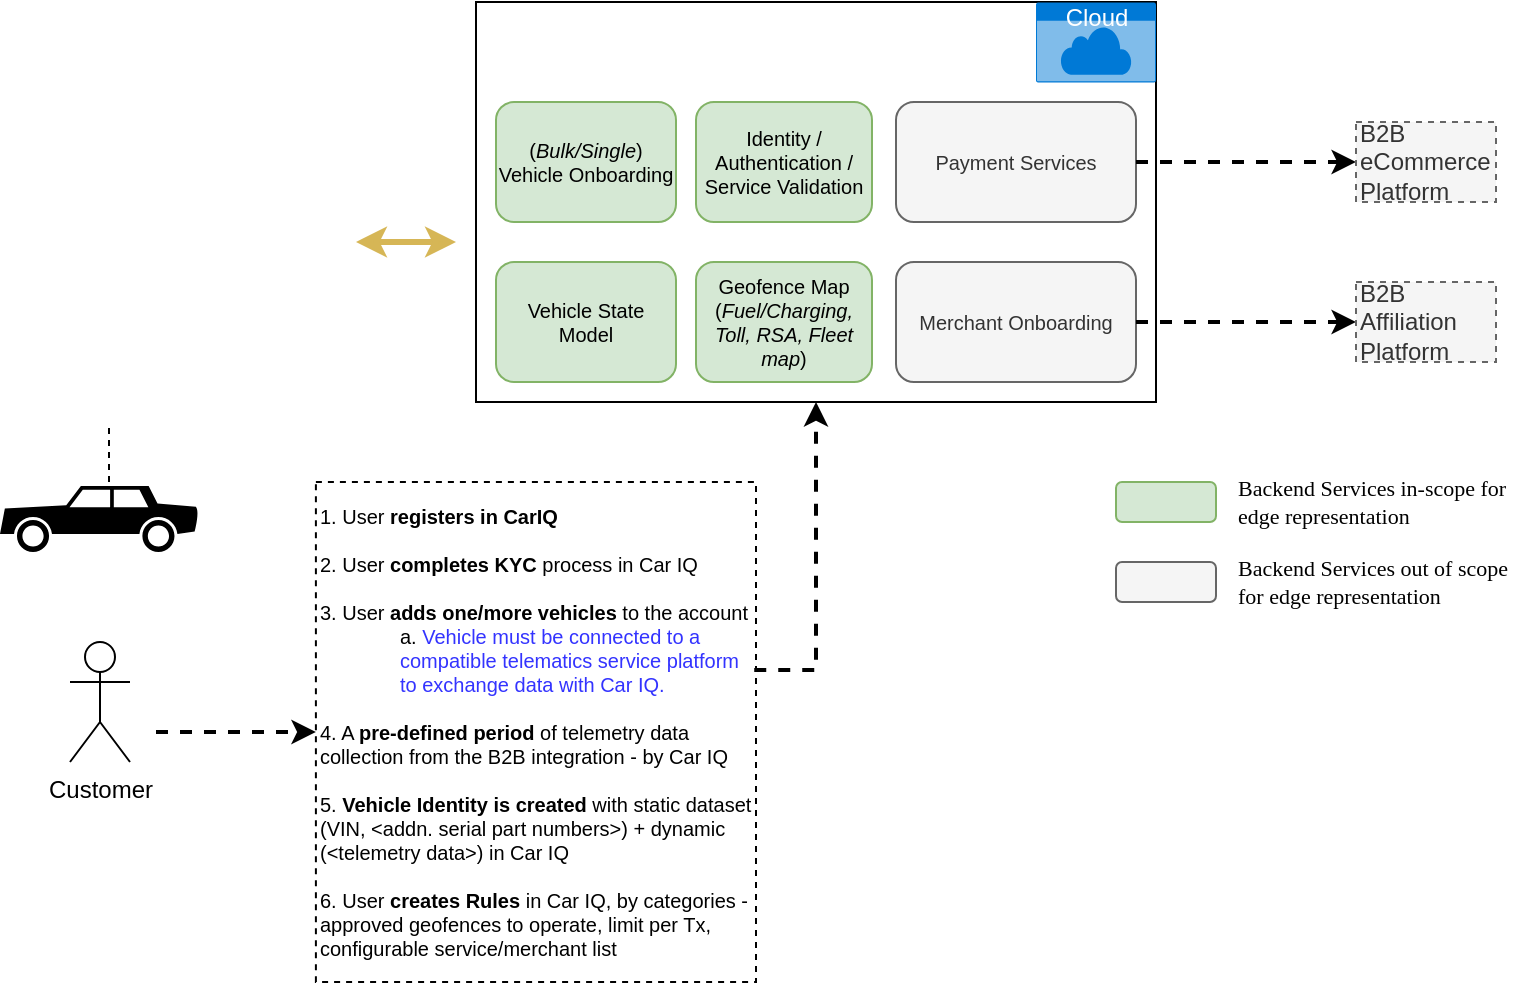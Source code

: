<mxfile version="15.9.4" type="github" pages="2">
  <diagram id="xZUEEhlqR2YgX-Inar-z" name="Page-1">
    <mxGraphModel dx="1038" dy="556" grid="1" gridSize="10" guides="1" tooltips="1" connect="1" arrows="1" fold="1" page="1" pageScale="1" pageWidth="850" pageHeight="1100" math="0" shadow="0">
      <root>
        <mxCell id="0" />
        <mxCell id="1" parent="0" />
        <mxCell id="-1aNArAHK49JRfU5nT5b-3" value="" style="shape=image;html=1;verticalAlign=top;verticalLabelPosition=bottom;labelBackgroundColor=#ffffff;imageAspect=0;aspect=fixed;image=https://cdn4.iconfinder.com/data/icons/music-ui-solid-24px/24/radio_signal_antenna_broadcast-2-128.png" parent="1" vertex="1">
          <mxGeometry x="117" y="260" width="40" height="40" as="geometry" />
        </mxCell>
        <mxCell id="-1aNArAHK49JRfU5nT5b-7" value="" style="endArrow=none;dashed=1;html=1;rounded=0;" parent="1" edge="1">
          <mxGeometry width="50" height="50" relative="1" as="geometry">
            <mxPoint x="136.5" y="320" as="sourcePoint" />
            <mxPoint x="136.5" y="290" as="targetPoint" />
          </mxGeometry>
        </mxCell>
        <mxCell id="-1aNArAHK49JRfU5nT5b-8" value="Customer" style="shape=umlActor;verticalLabelPosition=bottom;verticalAlign=top;html=1;outlineConnect=0;" parent="1" vertex="1">
          <mxGeometry x="117" y="400" width="30" height="60" as="geometry" />
        </mxCell>
        <mxCell id="-1aNArAHK49JRfU5nT5b-9" value="" style="shape=image;html=1;verticalAlign=top;verticalLabelPosition=bottom;labelBackgroundColor=#ffffff;imageAspect=0;aspect=fixed;image=https://cdn2.iconfinder.com/data/icons/mobile-smart-phone/64/mobile_cell_tower_connection_3g_4g_5g-128.png" parent="1" vertex="1">
          <mxGeometry x="190" y="170" width="70" height="70" as="geometry" />
        </mxCell>
        <mxCell id="-1aNArAHK49JRfU5nT5b-10" value="" style="shape=image;html=1;verticalAlign=top;verticalLabelPosition=bottom;labelBackgroundColor=#ffffff;imageAspect=0;aspect=fixed;image=https://cdn3.iconfinder.com/data/icons/tiny-weather-1/512/flash-128.png;rotation=-150;" parent="1" vertex="1">
          <mxGeometry x="150" y="222" width="68" height="68" as="geometry" />
        </mxCell>
        <mxCell id="-1aNArAHK49JRfU5nT5b-14" value="" style="rounded=0;whiteSpace=wrap;html=1;" parent="1" vertex="1">
          <mxGeometry x="320" y="80" width="340" height="200" as="geometry" />
        </mxCell>
        <mxCell id="-1aNArAHK49JRfU5nT5b-17" value="" style="shape=image;verticalLabelPosition=bottom;labelBackgroundColor=#ffffff;verticalAlign=top;aspect=fixed;imageAspect=0;image=https://www.gocariq.com/wp-content/uploads/2021/10/cropped-CarIQ-Logo-RGBR.png;" parent="1" vertex="1">
          <mxGeometry x="330" y="90" width="70" height="22.48" as="geometry" />
        </mxCell>
        <mxCell id="-1aNArAHK49JRfU5nT5b-19" value="" style="endArrow=classic;startArrow=classic;html=1;rounded=0;fontSize=10;fillColor=#fff2cc;strokeColor=#d6b656;strokeWidth=3;" parent="1" edge="1">
          <mxGeometry width="50" height="50" relative="1" as="geometry">
            <mxPoint x="260" y="200" as="sourcePoint" />
            <mxPoint x="310" y="200" as="targetPoint" />
          </mxGeometry>
        </mxCell>
        <mxCell id="-1aNArAHK49JRfU5nT5b-20" value="&lt;div&gt;Identity /&lt;/div&gt;&lt;div&gt;Authentication /&lt;/div&gt;&lt;div&gt;Service Validation&lt;/div&gt;" style="rounded=1;whiteSpace=wrap;html=1;fontSize=10;fillColor=#d5e8d4;strokeColor=#82b366;" parent="1" vertex="1">
          <mxGeometry x="430" y="130" width="88" height="60" as="geometry" />
        </mxCell>
        <mxCell id="-1aNArAHK49JRfU5nT5b-21" value="&lt;div&gt;Geofence Map (&lt;i&gt;Fuel/Charging, Toll, RSA, Fleet map&lt;/i&gt;)&lt;/div&gt;" style="rounded=1;whiteSpace=wrap;html=1;fontSize=10;fillColor=#d5e8d4;strokeColor=#82b366;" parent="1" vertex="1">
          <mxGeometry x="430" y="210" width="88" height="60" as="geometry" />
        </mxCell>
        <mxCell id="-1aNArAHK49JRfU5nT5b-22" value="&lt;div&gt;Payment Services&lt;/div&gt;" style="rounded=1;whiteSpace=wrap;html=1;fontSize=10;fillColor=#f5f5f5;strokeColor=#666666;fontColor=#333333;" parent="1" vertex="1">
          <mxGeometry x="530" y="130" width="120" height="60" as="geometry" />
        </mxCell>
        <mxCell id="-1aNArAHK49JRfU5nT5b-23" value="&lt;div&gt;Merchant Onboarding&lt;/div&gt;" style="rounded=1;whiteSpace=wrap;html=1;fontSize=10;fillColor=#f5f5f5;strokeColor=#666666;fontColor=#333333;" parent="1" vertex="1">
          <mxGeometry x="530" y="210" width="120" height="60" as="geometry" />
        </mxCell>
        <mxCell id="-1aNArAHK49JRfU5nT5b-24" value="&lt;div&gt;(&lt;i&gt;Bulk/Single&lt;/i&gt;) Vehicle Onboarding&lt;/div&gt;" style="rounded=1;whiteSpace=wrap;html=1;fontSize=10;fillColor=#d5e8d4;strokeColor=#82b366;" parent="1" vertex="1">
          <mxGeometry x="330" y="130" width="90" height="60" as="geometry" />
        </mxCell>
        <mxCell id="-1aNArAHK49JRfU5nT5b-27" value="Cloud" style="html=1;strokeColor=none;fillColor=#0079D6;labelPosition=center;verticalLabelPosition=middle;verticalAlign=top;align=center;fontSize=12;outlineConnect=0;spacingTop=-6;fontColor=#FFFFFF;sketch=0;shape=mxgraph.sitemap.cloud;" parent="1" vertex="1">
          <mxGeometry x="600" y="80.24" width="60" height="40" as="geometry" />
        </mxCell>
        <mxCell id="-1aNArAHK49JRfU5nT5b-28" value="1. User &lt;b&gt;registers in CarIQ&lt;/b&gt;&lt;br&gt;&lt;br&gt;2. User &lt;b&gt;completes KYC &lt;/b&gt;process in Car IQ&lt;br&gt;&lt;br&gt;3. User &lt;b&gt;adds one/more vehicles&lt;/b&gt; to the account&lt;br&gt;&lt;blockquote style=&quot;margin: 0 0 0 40px ; border: none ; padding: 0px&quot;&gt;a. &lt;font color=&quot;#3333ff&quot;&gt;Vehicle must be connected to a compatible telematics service platform to exchange data with Car IQ.&lt;/font&gt;&lt;/blockquote&gt;&lt;br&gt;4. A &lt;b&gt;pre-defined period&lt;/b&gt; of telemetry data collection from the B2B integration - by Car IQ&lt;br&gt;&lt;br&gt;5. &lt;b&gt;Vehicle Identity is created&lt;/b&gt; with static dataset (VIN, &amp;lt;addn. serial part numbers&amp;gt;) + dynamic (&amp;lt;telemetry data&amp;gt;) in Car IQ&lt;br&gt;&lt;br&gt;6. User &lt;b&gt;creates Rules&lt;/b&gt; in Car IQ, by categories - approved geofences to operate, limit per Tx, configurable service/merchant list" style="text;html=1;strokeColor=default;fillColor=none;align=left;verticalAlign=middle;whiteSpace=wrap;rounded=0;fontSize=10;dashed=1;" parent="1" vertex="1">
          <mxGeometry x="239.95" y="320" width="220.05" height="250" as="geometry" />
        </mxCell>
        <mxCell id="-1aNArAHK49JRfU5nT5b-29" value="" style="edgeStyle=segmentEdgeStyle;endArrow=classic;html=1;rounded=0;fontSize=10;strokeWidth=2;entryX=0.5;entryY=1;entryDx=0;entryDy=0;exitX=0.996;exitY=0.376;exitDx=0;exitDy=0;exitPerimeter=0;dashed=1;" parent="1" source="-1aNArAHK49JRfU5nT5b-28" target="-1aNArAHK49JRfU5nT5b-14" edge="1">
          <mxGeometry width="50" height="50" relative="1" as="geometry">
            <mxPoint x="460" y="400" as="sourcePoint" />
            <mxPoint x="510" y="350" as="targetPoint" />
          </mxGeometry>
        </mxCell>
        <mxCell id="-1aNArAHK49JRfU5nT5b-31" value="" style="endArrow=classic;html=1;rounded=0;fontSize=10;fontColor=#FFB366;strokeWidth=2;entryX=0;entryY=0.5;entryDx=0;entryDy=0;dashed=1;" parent="1" target="-1aNArAHK49JRfU5nT5b-28" edge="1">
          <mxGeometry width="50" height="50" relative="1" as="geometry">
            <mxPoint x="160" y="445" as="sourcePoint" />
            <mxPoint x="210" y="410" as="targetPoint" />
          </mxGeometry>
        </mxCell>
        <mxCell id="-1aNArAHK49JRfU5nT5b-33" value="&lt;div&gt;Vehicle State Model&lt;/div&gt;" style="rounded=1;whiteSpace=wrap;html=1;fontSize=10;fillColor=#d5e8d4;strokeColor=#82b366;" parent="1" vertex="1">
          <mxGeometry x="330" y="210" width="90" height="60" as="geometry" />
        </mxCell>
        <mxCell id="-1aNArAHK49JRfU5nT5b-34" value="" style="edgeStyle=segmentEdgeStyle;endArrow=classic;html=1;rounded=0;dashed=1;fontSize=12;fontColor=#6666FF;strokeWidth=2;exitX=1;exitY=0.5;exitDx=0;exitDy=0;" parent="1" source="-1aNArAHK49JRfU5nT5b-22" edge="1">
          <mxGeometry width="50" height="50" relative="1" as="geometry">
            <mxPoint x="690" y="180" as="sourcePoint" />
            <mxPoint x="760" y="160" as="targetPoint" />
          </mxGeometry>
        </mxCell>
        <mxCell id="-1aNArAHK49JRfU5nT5b-35" value="" style="edgeStyle=segmentEdgeStyle;endArrow=classic;html=1;rounded=0;dashed=1;fontSize=12;fontColor=#6666FF;strokeWidth=2;exitX=1;exitY=0.5;exitDx=0;exitDy=0;" parent="1" edge="1">
          <mxGeometry width="50" height="50" relative="1" as="geometry">
            <mxPoint x="650" y="240" as="sourcePoint" />
            <mxPoint x="760" y="240" as="targetPoint" />
          </mxGeometry>
        </mxCell>
        <mxCell id="-1aNArAHK49JRfU5nT5b-36" value="B2B eCommerce Platform" style="rounded=0;whiteSpace=wrap;html=1;dashed=1;fontSize=12;strokeColor=#666666;align=left;fillColor=#f5f5f5;fontColor=#333333;" parent="1" vertex="1">
          <mxGeometry x="760" y="140" width="70" height="40" as="geometry" />
        </mxCell>
        <mxCell id="-1aNArAHK49JRfU5nT5b-38" value="B2B Affiliation Platform" style="rounded=0;whiteSpace=wrap;html=1;dashed=1;fontSize=12;strokeColor=#666666;align=left;fillColor=#f5f5f5;fontColor=#333333;" parent="1" vertex="1">
          <mxGeometry x="760" y="220" width="70" height="40" as="geometry" />
        </mxCell>
        <mxCell id="6IcUsDizwOfbhfRclnIK-2" value="" style="rounded=1;whiteSpace=wrap;html=1;fillColor=#d5e8d4;strokeColor=#82b366;" vertex="1" parent="1">
          <mxGeometry x="640" y="320" width="50" height="20" as="geometry" />
        </mxCell>
        <mxCell id="6IcUsDizwOfbhfRclnIK-3" value="" style="rounded=1;whiteSpace=wrap;html=1;fillColor=#f5f5f5;strokeColor=#666666;fontColor=#333333;" vertex="1" parent="1">
          <mxGeometry x="640" y="360" width="50" height="20" as="geometry" />
        </mxCell>
        <mxCell id="6IcUsDizwOfbhfRclnIK-4" value="&lt;p style=&quot;margin-top: 0pt ; margin-bottom: 0pt ; margin-left: 0in ; text-align: left ; direction: ltr ; unicode-bidi: embed ; word-break: normal ; font-size: 11px&quot;&gt;&lt;span style=&quot;font-size: 11px ; font-family: &amp;#34;calibri&amp;#34;&quot;&gt;Backend Services in-scope for edge&amp;nbsp;representation&lt;/span&gt;&lt;/p&gt;" style="text;html=1;strokeColor=none;fillColor=none;align=center;verticalAlign=middle;whiteSpace=wrap;rounded=0;fontSize=11;" vertex="1" parent="1">
          <mxGeometry x="700" y="315" width="140" height="30" as="geometry" />
        </mxCell>
        <mxCell id="6IcUsDizwOfbhfRclnIK-5" value="&lt;p style=&quot;margin-top: 0pt ; margin-bottom: 0pt ; margin-left: 0in ; text-align: left ; direction: ltr ; unicode-bidi: embed ; word-break: normal ; font-size: 11px&quot;&gt;&lt;span style=&quot;font-size: 11px ; font-family: &amp;#34;calibri&amp;#34;&quot;&gt;Backend Services out of scope for edge&amp;nbsp;representation&lt;/span&gt;&lt;/p&gt;" style="text;html=1;strokeColor=none;fillColor=none;align=center;verticalAlign=middle;whiteSpace=wrap;rounded=0;fontSize=11;" vertex="1" parent="1">
          <mxGeometry x="700" y="355" width="140" height="30" as="geometry" />
        </mxCell>
        <mxCell id="6IcUsDizwOfbhfRclnIK-8" value="" style="shape=mxgraph.signs.transportation.car_2;html=1;pointerEvents=1;fillColor=#000000;strokeColor=none;verticalLabelPosition=bottom;verticalAlign=top;align=center;fontSize=11;fontColor=#3333FF;" vertex="1" parent="1">
          <mxGeometry x="82" y="322" width="100" height="33" as="geometry" />
        </mxCell>
      </root>
    </mxGraphModel>
  </diagram>
  <diagram id="0lFeeg3h9F9cTpA0pDjn" name="Page-2">
    <mxGraphModel dx="1038" dy="556" grid="1" gridSize="10" guides="1" tooltips="1" connect="1" arrows="1" fold="1" page="1" pageScale="1" pageWidth="827" pageHeight="1169" math="0" shadow="0">
      <root>
        <mxCell id="OppfQNcWZWz8VkuyHKna-0" />
        <mxCell id="OppfQNcWZWz8VkuyHKna-1" parent="OppfQNcWZWz8VkuyHKna-0" />
        <mxCell id="wGuhdBM_QDu5Fw34me1V-0" value="&lt;font style=&quot;font-size: 12px&quot;&gt;USE CASES&lt;/font&gt;&lt;br&gt;&lt;br&gt;1.(&lt;i&gt;Data plane&lt;/i&gt;)&amp;nbsp;&lt;b&gt;&lt;font color=&quot;#6666ff&quot;&gt;Implicit Authentication&lt;/font&gt;&lt;/b&gt; - authentication using Car IQ algorithm, that uses vehicle static marker + dynamic content ( from Bus signals &amp;amp; Diagnostic data)&lt;br&gt;&lt;br&gt;2. (&lt;i&gt;Data plane&lt;/i&gt;)&amp;nbsp;&lt;font color=&quot;#6666ff&quot;&gt;&lt;b&gt;Continuous Authentication&lt;/b&gt;&lt;/font&gt; - using vehicle state model and telemetry data, on a predefined rate of Tx. Prevents spoofing, generates &quot;Authentication Score&quot;&lt;br&gt;&lt;br&gt;3. (&lt;i&gt;Control &amp;amp; Config&lt;/i&gt;) &lt;b&gt;&lt;font color=&quot;#6666ff&quot;&gt;Geofence Updates&lt;/font&gt;&lt;/b&gt; - ever updating the digital map of geofence onboard&lt;br&gt;&lt;br&gt;4. (&lt;i&gt;Control &amp;amp; Config&lt;/i&gt;) &lt;b&gt;&lt;font color=&quot;#6666ff&quot;&gt;Rules Updates&lt;/font&gt; -&amp;nbsp;&lt;/b&gt;ever updating the user-customised + Car IQ default ruleset onboard&lt;br&gt;&lt;br&gt;5. (&lt;i&gt;Insights&lt;/i&gt;) &lt;b&gt;&lt;font color=&quot;#6666ff&quot;&gt;Fuel/Charge efficiency&lt;/font&gt;&lt;/b&gt;&amp;nbsp; - over a time series of Refuelling/Recharging data&lt;br&gt;&lt;br&gt;6. (Insights) &lt;b&gt;&lt;font color=&quot;#6666ff&quot;&gt;Usage based Insurance&lt;/font&gt;&lt;/b&gt; -&amp;nbsp;" style="text;html=1;strokeColor=#6c8ebf;fillColor=#dae8fc;align=left;verticalAlign=middle;whiteSpace=wrap;rounded=0;fontSize=10;dashed=1;" vertex="1" parent="OppfQNcWZWz8VkuyHKna-1">
          <mxGeometry x="110" width="230" height="380" as="geometry" />
        </mxCell>
      </root>
    </mxGraphModel>
  </diagram>
</mxfile>
